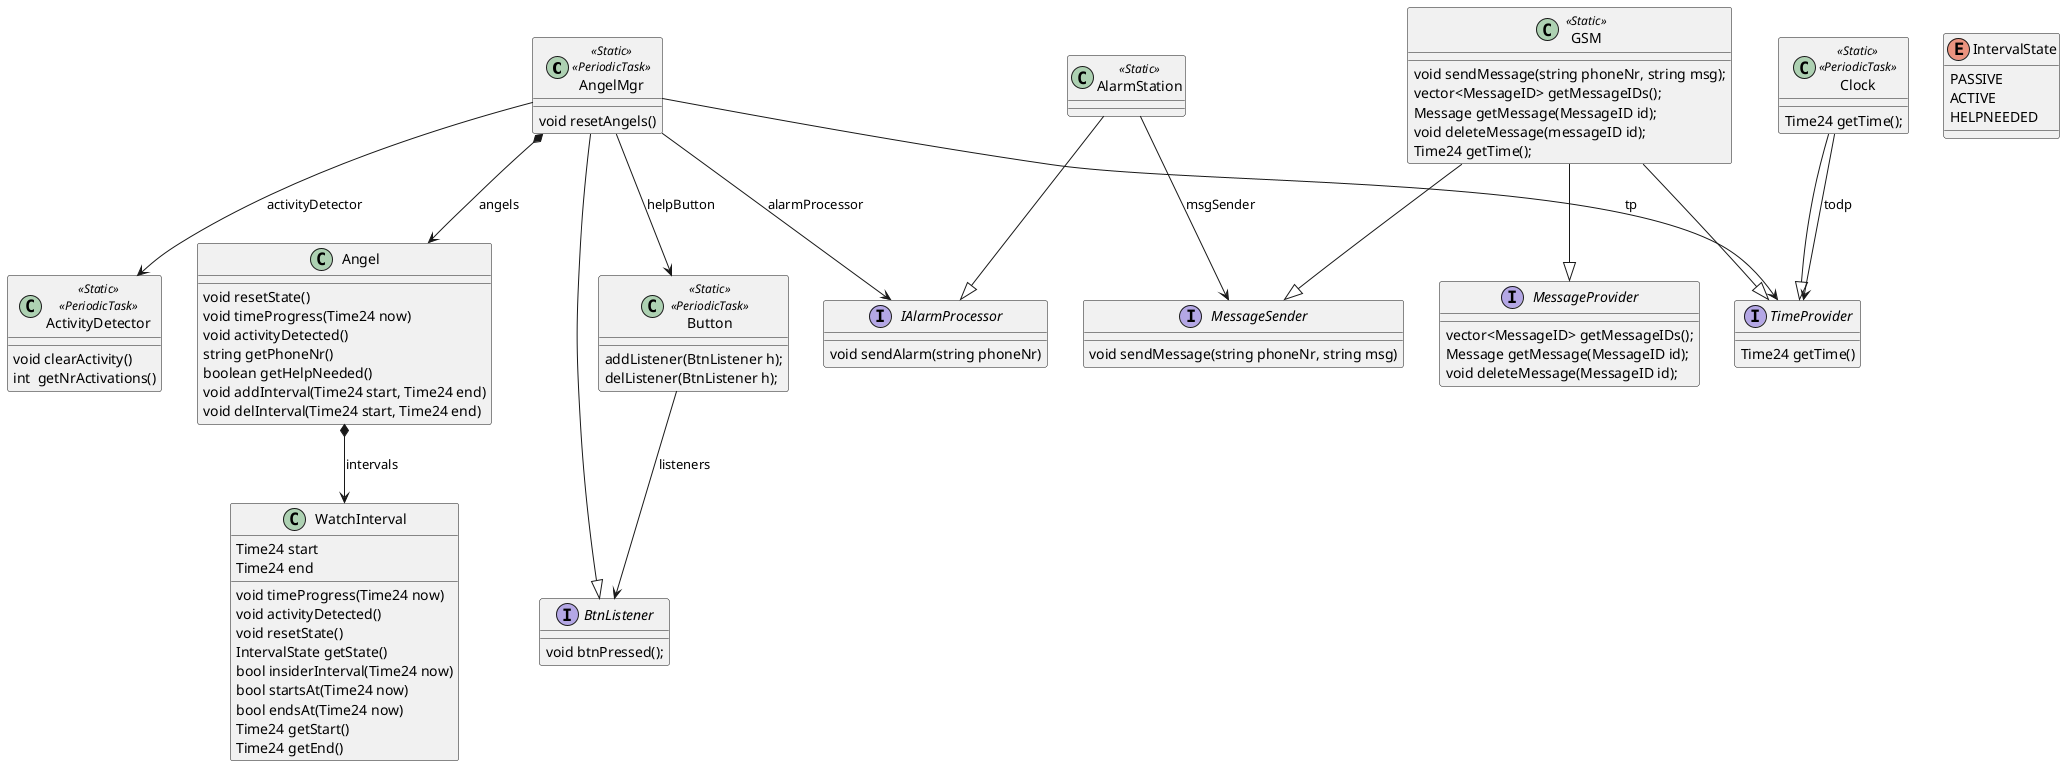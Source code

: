 @startuml

class AngelMgr <<Static>> <<PeriodicTask>> {
	void resetAngels()
	
}

class Angel {
	void resetState()
	void timeProgress(Time24 now)
	void activityDetected()
	string getPhoneNr()
	boolean getHelpNeeded()	
	void addInterval(Time24 start, Time24 end)
	void delInterval(Time24 start, Time24 end)
}

enum IntervalState {
	PASSIVE
	ACTIVE
	HELPNEEDED
}

class WatchInterval {
	void timeProgress(Time24 now)
	void activityDetected()
	void resetState()
	IntervalState getState()
	bool insiderInterval(Time24 now)
	bool startsAt(Time24 now)
	bool endsAt(Time24 now)
	Time24 getStart()
	Time24 getEnd()
	Time24 start
	Time24 end
}

interface IAlarmProcessor {
	void sendAlarm(string phoneNr)
}

class AlarmStation <<Static>>

AlarmStation --|> IAlarmProcessor
AlarmStation --> MessageSender: msgSender

AngelMgr *--> Angel: angels
AngelMgr -->ActivityDetector: activityDetector
AngelMgr -->Button: helpButton
AngelMgr -->TimeProvider: tp
Angel *--> WatchInterval: intervals
AngelMgr --> IAlarmProcessor: alarmProcessor

class GSM <<Static>> {
	void sendMessage(string phoneNr, string msg);
	vector<MessageID> getMessageIDs();
	Message getMessage(MessageID id);
	void deleteMessage(messageID id);
	Time24 getTime();	
}

class Clock <<Static>> <<PeriodicTask>>{
	Time24 getTime();
}

Clock --> TimeProvider: todp
Clock --|> TimeProvider

class ActivityDetector <<Static>> <<PeriodicTask>>{
	void clearActivity()
	int  getNrActivations()
}

class Button <<Static>> <<PeriodicTask>>{
	addListener(BtnListener h);
	delListener(BtnListener h);	
}

interface BtnListener {
	void btnPressed();
}

Button --> BtnListener: listeners
AngelMgr --|> BtnListener



interface TimeProvider {
	Time24 getTime()
}

interface MessageProvider {
vector<MessageID> getMessageIDs();
Message getMessage(MessageID id);
void deleteMessage(MessageID id);
}

interface MessageSender {
	void sendMessage(string phoneNr, string msg)
}

GSM --|> TimeProvider
GSM --|> MessageSender
GSM --|> MessageProvider

@enduml